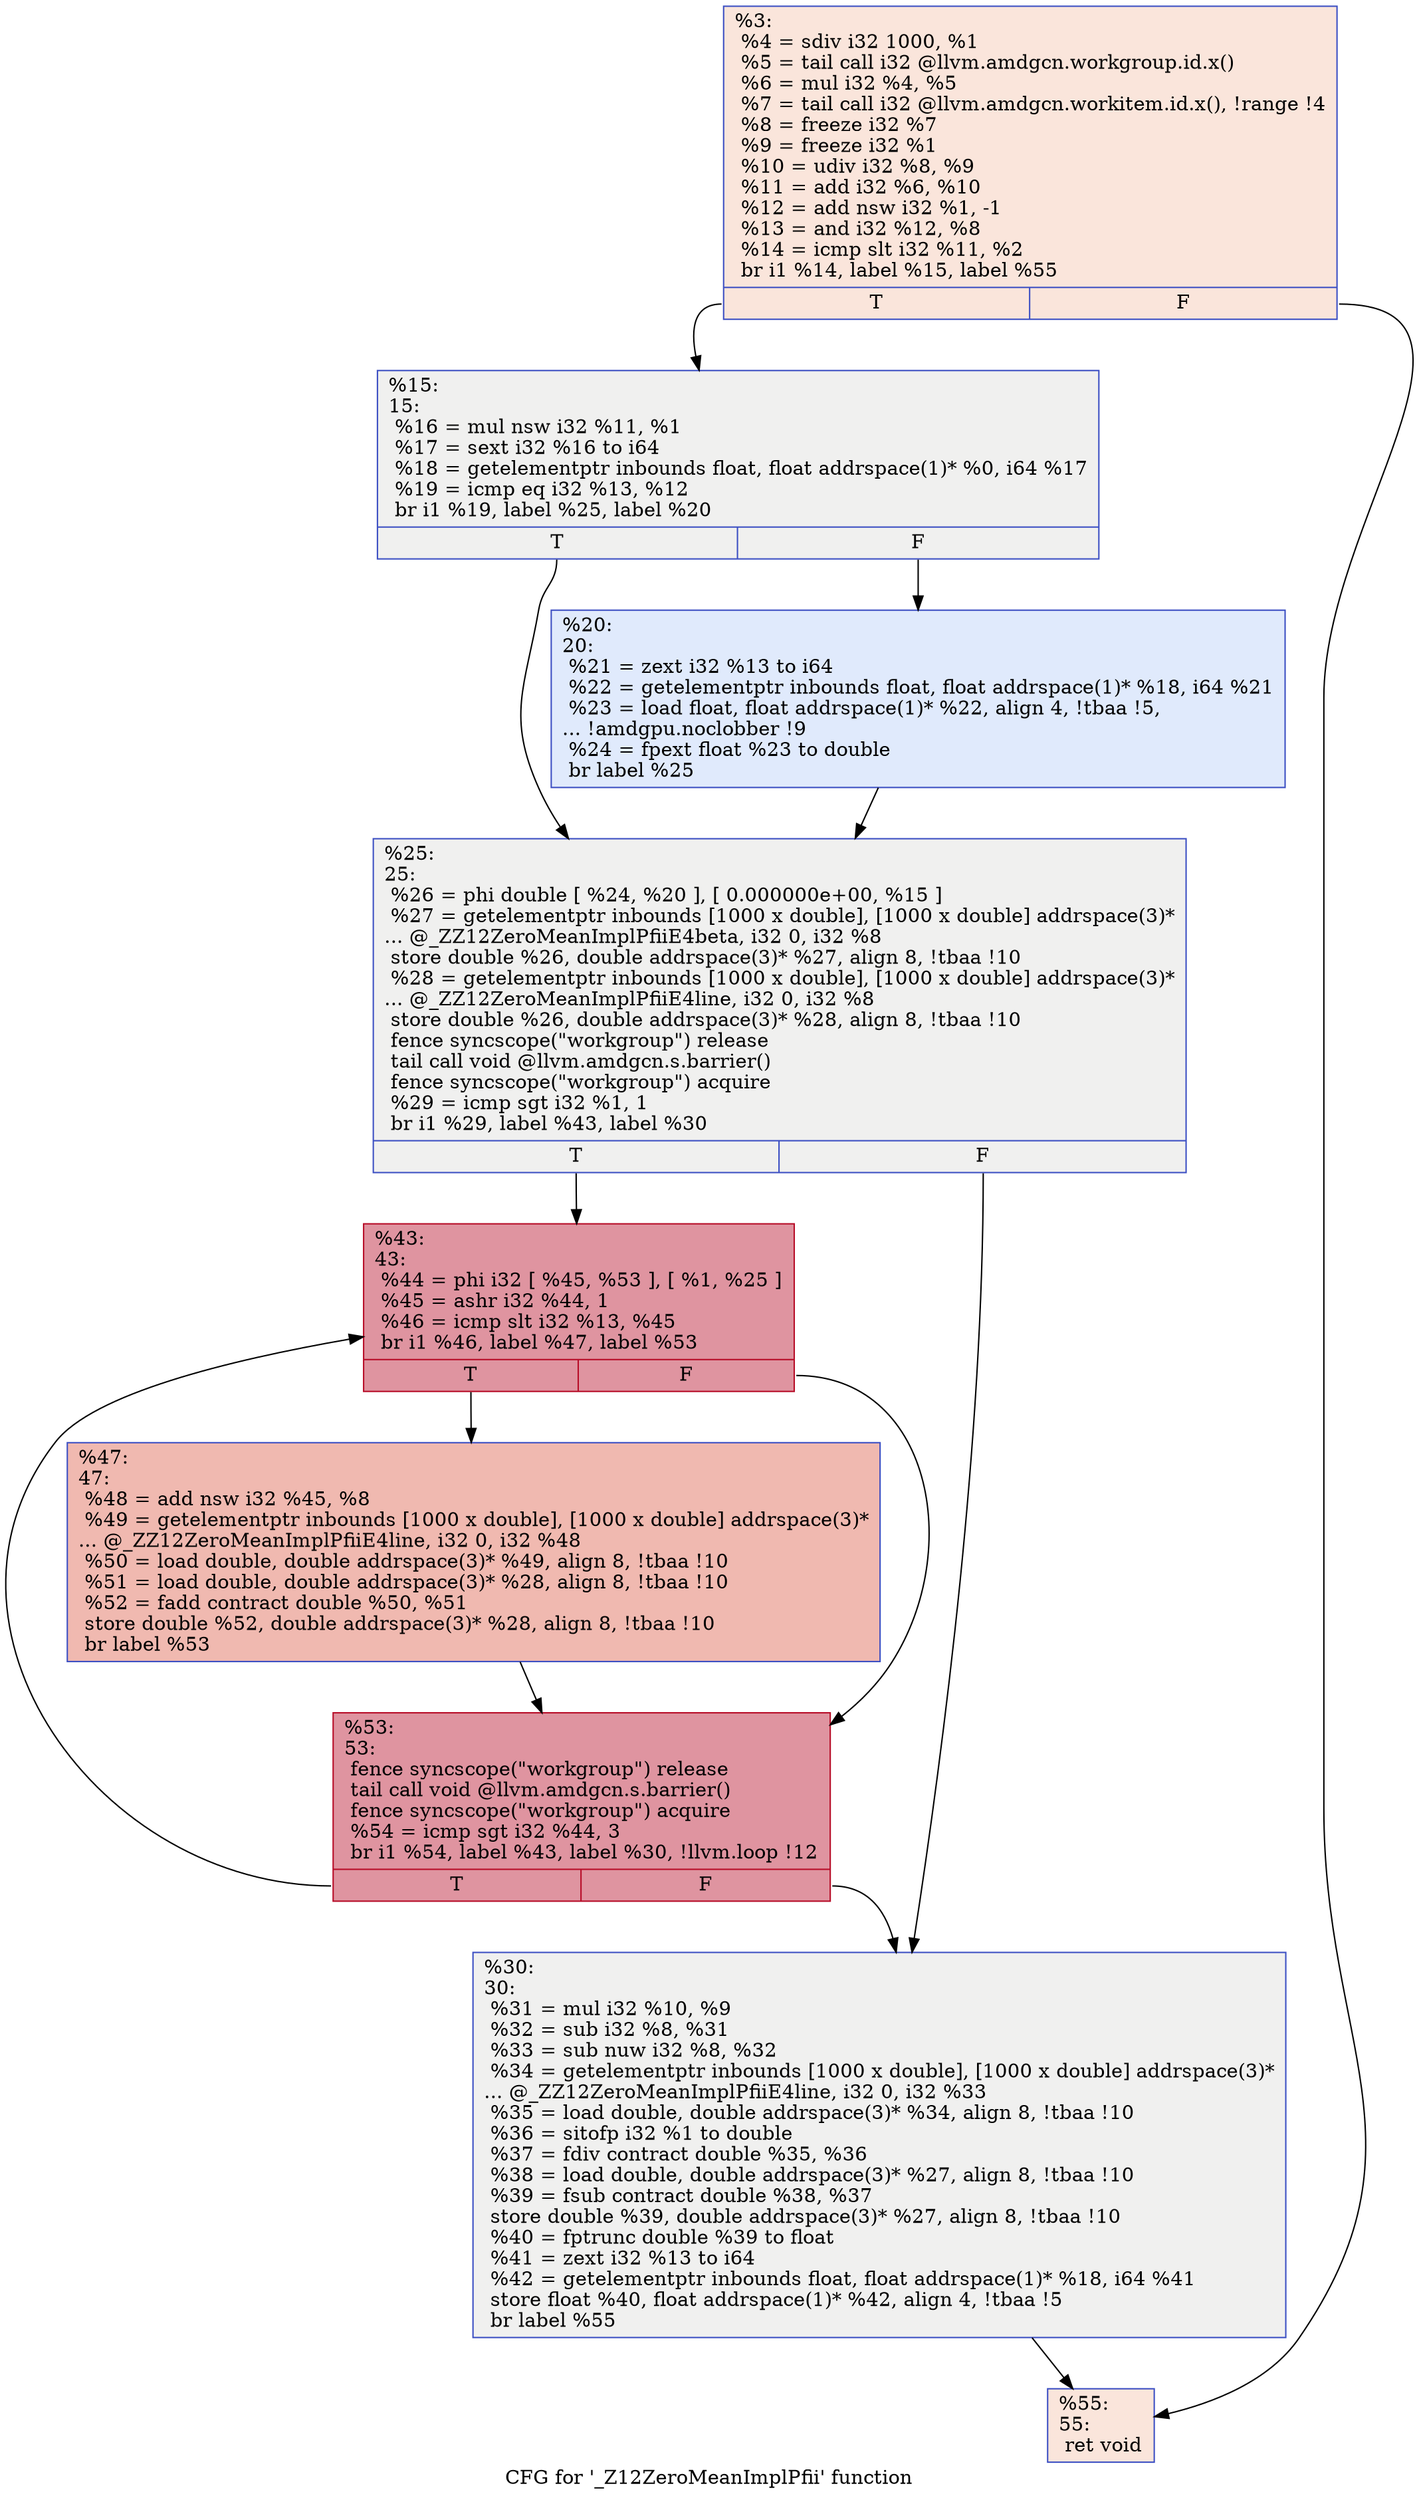 digraph "CFG for '_Z12ZeroMeanImplPfii' function" {
	label="CFG for '_Z12ZeroMeanImplPfii' function";

	Node0x4b764f0 [shape=record,color="#3d50c3ff", style=filled, fillcolor="#f4c5ad70",label="{%3:\l  %4 = sdiv i32 1000, %1\l  %5 = tail call i32 @llvm.amdgcn.workgroup.id.x()\l  %6 = mul i32 %4, %5\l  %7 = tail call i32 @llvm.amdgcn.workitem.id.x(), !range !4\l  %8 = freeze i32 %7\l  %9 = freeze i32 %1\l  %10 = udiv i32 %8, %9\l  %11 = add i32 %6, %10\l  %12 = add nsw i32 %1, -1\l  %13 = and i32 %12, %8\l  %14 = icmp slt i32 %11, %2\l  br i1 %14, label %15, label %55\l|{<s0>T|<s1>F}}"];
	Node0x4b764f0:s0 -> Node0x4b76be0;
	Node0x4b764f0:s1 -> Node0x4b780a0;
	Node0x4b76be0 [shape=record,color="#3d50c3ff", style=filled, fillcolor="#dedcdb70",label="{%15:\l15:                                               \l  %16 = mul nsw i32 %11, %1\l  %17 = sext i32 %16 to i64\l  %18 = getelementptr inbounds float, float addrspace(1)* %0, i64 %17\l  %19 = icmp eq i32 %13, %12\l  br i1 %19, label %25, label %20\l|{<s0>T|<s1>F}}"];
	Node0x4b76be0:s0 -> Node0x4b784b0;
	Node0x4b76be0:s1 -> Node0x4b78500;
	Node0x4b78500 [shape=record,color="#3d50c3ff", style=filled, fillcolor="#b9d0f970",label="{%20:\l20:                                               \l  %21 = zext i32 %13 to i64\l  %22 = getelementptr inbounds float, float addrspace(1)* %18, i64 %21\l  %23 = load float, float addrspace(1)* %22, align 4, !tbaa !5,\l... !amdgpu.noclobber !9\l  %24 = fpext float %23 to double\l  br label %25\l}"];
	Node0x4b78500 -> Node0x4b784b0;
	Node0x4b784b0 [shape=record,color="#3d50c3ff", style=filled, fillcolor="#dedcdb70",label="{%25:\l25:                                               \l  %26 = phi double [ %24, %20 ], [ 0.000000e+00, %15 ]\l  %27 = getelementptr inbounds [1000 x double], [1000 x double] addrspace(3)*\l... @_ZZ12ZeroMeanImplPfiiE4beta, i32 0, i32 %8\l  store double %26, double addrspace(3)* %27, align 8, !tbaa !10\l  %28 = getelementptr inbounds [1000 x double], [1000 x double] addrspace(3)*\l... @_ZZ12ZeroMeanImplPfiiE4line, i32 0, i32 %8\l  store double %26, double addrspace(3)* %28, align 8, !tbaa !10\l  fence syncscope(\"workgroup\") release\l  tail call void @llvm.amdgcn.s.barrier()\l  fence syncscope(\"workgroup\") acquire\l  %29 = icmp sgt i32 %1, 1\l  br i1 %29, label %43, label %30\l|{<s0>T|<s1>F}}"];
	Node0x4b784b0:s0 -> Node0x4b7a3f0;
	Node0x4b784b0:s1 -> Node0x4b7a480;
	Node0x4b7a480 [shape=record,color="#3d50c3ff", style=filled, fillcolor="#dedcdb70",label="{%30:\l30:                                               \l  %31 = mul i32 %10, %9\l  %32 = sub i32 %8, %31\l  %33 = sub nuw i32 %8, %32\l  %34 = getelementptr inbounds [1000 x double], [1000 x double] addrspace(3)*\l... @_ZZ12ZeroMeanImplPfiiE4line, i32 0, i32 %33\l  %35 = load double, double addrspace(3)* %34, align 8, !tbaa !10\l  %36 = sitofp i32 %1 to double\l  %37 = fdiv contract double %35, %36\l  %38 = load double, double addrspace(3)* %27, align 8, !tbaa !10\l  %39 = fsub contract double %38, %37\l  store double %39, double addrspace(3)* %27, align 8, !tbaa !10\l  %40 = fptrunc double %39 to float\l  %41 = zext i32 %13 to i64\l  %42 = getelementptr inbounds float, float addrspace(1)* %18, i64 %41\l  store float %40, float addrspace(1)* %42, align 4, !tbaa !5\l  br label %55\l}"];
	Node0x4b7a480 -> Node0x4b780a0;
	Node0x4b7a3f0 [shape=record,color="#b70d28ff", style=filled, fillcolor="#b70d2870",label="{%43:\l43:                                               \l  %44 = phi i32 [ %45, %53 ], [ %1, %25 ]\l  %45 = ashr i32 %44, 1\l  %46 = icmp slt i32 %13, %45\l  br i1 %46, label %47, label %53\l|{<s0>T|<s1>F}}"];
	Node0x4b7a3f0:s0 -> Node0x4b7b730;
	Node0x4b7a3f0:s1 -> Node0x4b7b4d0;
	Node0x4b7b730 [shape=record,color="#3d50c3ff", style=filled, fillcolor="#de614d70",label="{%47:\l47:                                               \l  %48 = add nsw i32 %45, %8\l  %49 = getelementptr inbounds [1000 x double], [1000 x double] addrspace(3)*\l... @_ZZ12ZeroMeanImplPfiiE4line, i32 0, i32 %48\l  %50 = load double, double addrspace(3)* %49, align 8, !tbaa !10\l  %51 = load double, double addrspace(3)* %28, align 8, !tbaa !10\l  %52 = fadd contract double %50, %51\l  store double %52, double addrspace(3)* %28, align 8, !tbaa !10\l  br label %53\l}"];
	Node0x4b7b730 -> Node0x4b7b4d0;
	Node0x4b7b4d0 [shape=record,color="#b70d28ff", style=filled, fillcolor="#b70d2870",label="{%53:\l53:                                               \l  fence syncscope(\"workgroup\") release\l  tail call void @llvm.amdgcn.s.barrier()\l  fence syncscope(\"workgroup\") acquire\l  %54 = icmp sgt i32 %44, 3\l  br i1 %54, label %43, label %30, !llvm.loop !12\l|{<s0>T|<s1>F}}"];
	Node0x4b7b4d0:s0 -> Node0x4b7a3f0;
	Node0x4b7b4d0:s1 -> Node0x4b7a480;
	Node0x4b780a0 [shape=record,color="#3d50c3ff", style=filled, fillcolor="#f4c5ad70",label="{%55:\l55:                                               \l  ret void\l}"];
}

